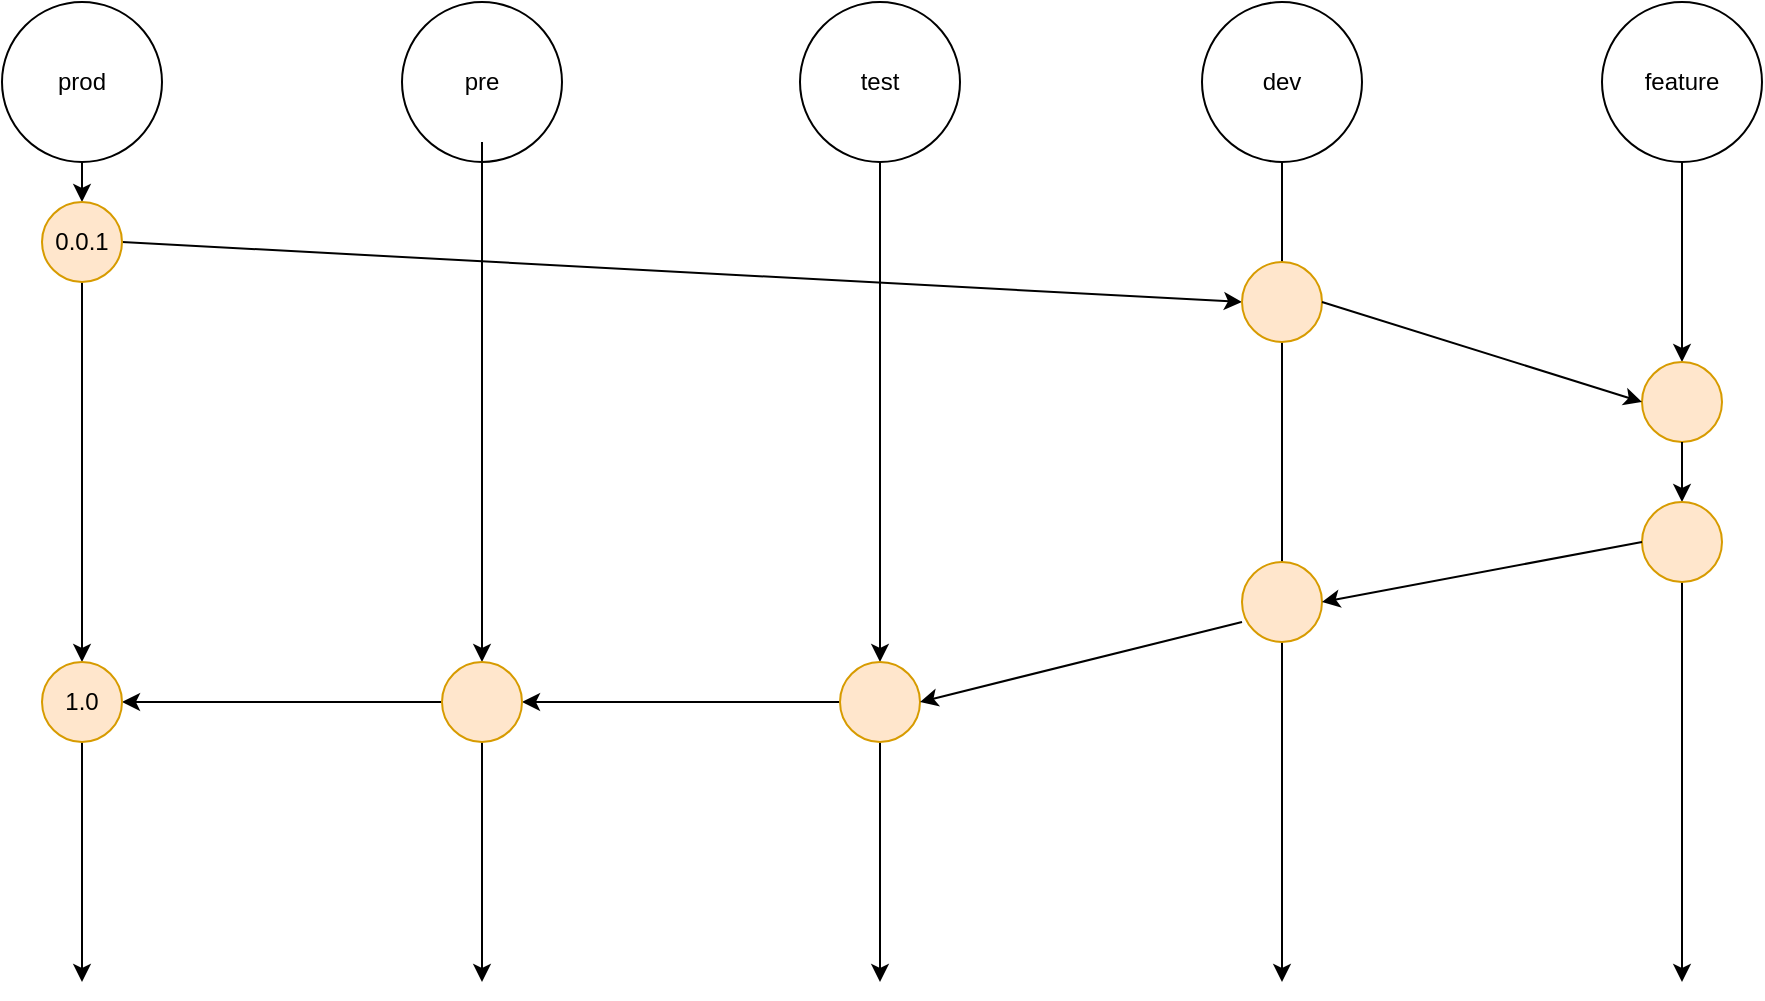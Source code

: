 <mxfile version="21.1.5" type="github">
  <diagram id="_GadSQbouHRodcmlRREv" name="第 1 页">
    <mxGraphModel dx="954" dy="527" grid="1" gridSize="10" guides="1" tooltips="1" connect="1" arrows="1" fold="1" page="1" pageScale="1" pageWidth="827" pageHeight="1169" math="0" shadow="0">
      <root>
        <mxCell id="0" />
        <mxCell id="1" parent="0" />
        <mxCell id="BNpk1UqfVK1sTig8jKpM-4" style="edgeStyle=orthogonalEdgeStyle;rounded=0;orthogonalLoop=1;jettySize=auto;html=1;exitX=1;exitY=0.5;exitDx=0;exitDy=0;exitPerimeter=0;entryX=0;entryY=0.5;entryDx=0;entryDy=0;" parent="1" edge="1">
          <mxGeometry relative="1" as="geometry">
            <mxPoint x="130" y="320" as="sourcePoint" />
          </mxGeometry>
        </mxCell>
        <mxCell id="BNpk1UqfVK1sTig8jKpM-5" style="edgeStyle=orthogonalEdgeStyle;rounded=0;orthogonalLoop=1;jettySize=auto;html=1;exitX=1;exitY=0.5;exitDx=0;exitDy=0;entryX=0;entryY=0.5;entryDx=0;entryDy=0;entryPerimeter=0;" parent="1" edge="1">
          <mxGeometry relative="1" as="geometry">
            <mxPoint x="290" y="320" as="sourcePoint" />
          </mxGeometry>
        </mxCell>
        <mxCell id="BNpk1UqfVK1sTig8jKpM-7" style="edgeStyle=orthogonalEdgeStyle;rounded=0;orthogonalLoop=1;jettySize=auto;html=1;exitX=1;exitY=0.5;exitDx=0;exitDy=0;exitPerimeter=0;" parent="1" edge="1">
          <mxGeometry relative="1" as="geometry">
            <mxPoint x="464" y="320" as="sourcePoint" />
          </mxGeometry>
        </mxCell>
        <mxCell id="BNpk1UqfVK1sTig8jKpM-8" value="Y" style="edgeLabel;html=1;align=center;verticalAlign=middle;resizable=0;points=[];" parent="BNpk1UqfVK1sTig8jKpM-7" vertex="1" connectable="0">
          <mxGeometry x="-0.079" y="-1" relative="1" as="geometry">
            <mxPoint as="offset" />
          </mxGeometry>
        </mxCell>
        <mxCell id="BZrz-Ed-qIsIVBLd-lZq-1" value="" style="endArrow=classic;html=1;rounded=0;" parent="1" edge="1" source="5hoD9FHaFW0HL2L04lyo-30">
          <mxGeometry width="50" height="50" relative="1" as="geometry">
            <mxPoint x="120" y="80" as="sourcePoint" />
            <mxPoint x="120" y="500" as="targetPoint" />
          </mxGeometry>
        </mxCell>
        <mxCell id="5hoD9FHaFW0HL2L04lyo-1" value="prod" style="ellipse;whiteSpace=wrap;html=1;aspect=fixed;" vertex="1" parent="1">
          <mxGeometry x="80" y="10" width="80" height="80" as="geometry" />
        </mxCell>
        <mxCell id="5hoD9FHaFW0HL2L04lyo-2" value="" style="endArrow=classic;html=1;rounded=0;" edge="1" parent="1" source="5hoD9FHaFW0HL2L04lyo-27">
          <mxGeometry width="50" height="50" relative="1" as="geometry">
            <mxPoint x="320" y="80" as="sourcePoint" />
            <mxPoint x="320" y="500" as="targetPoint" />
          </mxGeometry>
        </mxCell>
        <mxCell id="5hoD9FHaFW0HL2L04lyo-3" value="pre" style="ellipse;whiteSpace=wrap;html=1;aspect=fixed;" vertex="1" parent="1">
          <mxGeometry x="280" y="10" width="80" height="80" as="geometry" />
        </mxCell>
        <mxCell id="5hoD9FHaFW0HL2L04lyo-4" value="" style="endArrow=classic;html=1;rounded=0;" edge="1" parent="1" source="5hoD9FHaFW0HL2L04lyo-24">
          <mxGeometry width="50" height="50" relative="1" as="geometry">
            <mxPoint x="519" y="80" as="sourcePoint" />
            <mxPoint x="519" y="500" as="targetPoint" />
          </mxGeometry>
        </mxCell>
        <mxCell id="5hoD9FHaFW0HL2L04lyo-5" value="test" style="ellipse;whiteSpace=wrap;html=1;aspect=fixed;" vertex="1" parent="1">
          <mxGeometry x="479" y="10" width="80" height="80" as="geometry" />
        </mxCell>
        <mxCell id="5hoD9FHaFW0HL2L04lyo-6" value="" style="endArrow=classic;html=1;rounded=0;" edge="1" parent="1">
          <mxGeometry width="50" height="50" relative="1" as="geometry">
            <mxPoint x="720" y="80" as="sourcePoint" />
            <mxPoint x="720" y="500" as="targetPoint" />
          </mxGeometry>
        </mxCell>
        <mxCell id="5hoD9FHaFW0HL2L04lyo-7" value="dev" style="ellipse;whiteSpace=wrap;html=1;aspect=fixed;" vertex="1" parent="1">
          <mxGeometry x="680" y="10" width="80" height="80" as="geometry" />
        </mxCell>
        <mxCell id="5hoD9FHaFW0HL2L04lyo-8" value="" style="endArrow=classic;html=1;rounded=0;" edge="1" parent="1" source="5hoD9FHaFW0HL2L04lyo-20">
          <mxGeometry width="50" height="50" relative="1" as="geometry">
            <mxPoint x="920" y="80" as="sourcePoint" />
            <mxPoint x="920" y="500" as="targetPoint" />
          </mxGeometry>
        </mxCell>
        <mxCell id="5hoD9FHaFW0HL2L04lyo-9" value="feature" style="ellipse;whiteSpace=wrap;html=1;aspect=fixed;" vertex="1" parent="1">
          <mxGeometry x="880" y="10" width="80" height="80" as="geometry" />
        </mxCell>
        <mxCell id="5hoD9FHaFW0HL2L04lyo-12" value="" style="endArrow=classic;html=1;rounded=0;entryX=0;entryY=0.5;entryDx=0;entryDy=0;exitX=1;exitY=0.5;exitDx=0;exitDy=0;" edge="1" parent="1" source="5hoD9FHaFW0HL2L04lyo-33" target="5hoD9FHaFW0HL2L04lyo-14">
          <mxGeometry width="50" height="50" relative="1" as="geometry">
            <mxPoint x="160" y="130" as="sourcePoint" />
            <mxPoint x="680" y="160" as="targetPoint" />
          </mxGeometry>
        </mxCell>
        <mxCell id="5hoD9FHaFW0HL2L04lyo-14" value="" style="ellipse;whiteSpace=wrap;html=1;aspect=fixed;fillStyle=solid;fillColor=#ffe6cc;strokeColor=#d79b00;" vertex="1" parent="1">
          <mxGeometry x="700" y="140" width="40" height="40" as="geometry" />
        </mxCell>
        <mxCell id="5hoD9FHaFW0HL2L04lyo-18" value="" style="endArrow=classic;html=1;rounded=0;exitX=0.5;exitY=1;exitDx=0;exitDy=0;" edge="1" parent="1" source="5hoD9FHaFW0HL2L04lyo-9" target="5hoD9FHaFW0HL2L04lyo-17">
          <mxGeometry width="50" height="50" relative="1" as="geometry">
            <mxPoint x="920" y="100" as="sourcePoint" />
            <mxPoint x="920" y="500" as="targetPoint" />
          </mxGeometry>
        </mxCell>
        <mxCell id="5hoD9FHaFW0HL2L04lyo-17" value="" style="ellipse;whiteSpace=wrap;html=1;aspect=fixed;fillStyle=solid;fillColor=#ffe6cc;strokeColor=#d79b00;" vertex="1" parent="1">
          <mxGeometry x="900" y="190" width="40" height="40" as="geometry" />
        </mxCell>
        <mxCell id="5hoD9FHaFW0HL2L04lyo-19" value="" style="endArrow=classic;html=1;rounded=0;entryX=0;entryY=0.5;entryDx=0;entryDy=0;" edge="1" parent="1" target="5hoD9FHaFW0HL2L04lyo-17">
          <mxGeometry width="50" height="50" relative="1" as="geometry">
            <mxPoint x="740" y="160" as="sourcePoint" />
            <mxPoint x="790" y="110" as="targetPoint" />
          </mxGeometry>
        </mxCell>
        <mxCell id="5hoD9FHaFW0HL2L04lyo-21" value="" style="endArrow=classic;html=1;rounded=0;" edge="1" parent="1" source="5hoD9FHaFW0HL2L04lyo-17" target="5hoD9FHaFW0HL2L04lyo-20">
          <mxGeometry width="50" height="50" relative="1" as="geometry">
            <mxPoint x="920" y="230" as="sourcePoint" />
            <mxPoint x="920" y="500" as="targetPoint" />
          </mxGeometry>
        </mxCell>
        <mxCell id="5hoD9FHaFW0HL2L04lyo-20" value="" style="ellipse;whiteSpace=wrap;html=1;aspect=fixed;fillStyle=solid;fillColor=#ffe6cc;strokeColor=#d79b00;" vertex="1" parent="1">
          <mxGeometry x="900" y="260" width="40" height="40" as="geometry" />
        </mxCell>
        <mxCell id="5hoD9FHaFW0HL2L04lyo-22" value="" style="ellipse;whiteSpace=wrap;html=1;aspect=fixed;fillStyle=solid;fillColor=#ffe6cc;strokeColor=#d79b00;" vertex="1" parent="1">
          <mxGeometry x="700" y="290" width="40" height="40" as="geometry" />
        </mxCell>
        <mxCell id="5hoD9FHaFW0HL2L04lyo-23" value="" style="endArrow=classic;html=1;rounded=0;exitX=0;exitY=0.5;exitDx=0;exitDy=0;entryX=1;entryY=0.5;entryDx=0;entryDy=0;" edge="1" parent="1" source="5hoD9FHaFW0HL2L04lyo-20" target="5hoD9FHaFW0HL2L04lyo-22">
          <mxGeometry width="50" height="50" relative="1" as="geometry">
            <mxPoint x="820" y="330" as="sourcePoint" />
            <mxPoint x="770" y="390" as="targetPoint" />
          </mxGeometry>
        </mxCell>
        <mxCell id="5hoD9FHaFW0HL2L04lyo-25" value="" style="endArrow=classic;html=1;rounded=0;exitX=0.5;exitY=1;exitDx=0;exitDy=0;" edge="1" parent="1" source="5hoD9FHaFW0HL2L04lyo-5" target="5hoD9FHaFW0HL2L04lyo-24">
          <mxGeometry width="50" height="50" relative="1" as="geometry">
            <mxPoint x="520" y="100" as="sourcePoint" />
            <mxPoint x="519" y="500" as="targetPoint" />
          </mxGeometry>
        </mxCell>
        <mxCell id="5hoD9FHaFW0HL2L04lyo-28" value="" style="edgeStyle=orthogonalEdgeStyle;rounded=0;orthogonalLoop=1;jettySize=auto;html=1;" edge="1" parent="1" source="5hoD9FHaFW0HL2L04lyo-24" target="5hoD9FHaFW0HL2L04lyo-27">
          <mxGeometry relative="1" as="geometry" />
        </mxCell>
        <mxCell id="5hoD9FHaFW0HL2L04lyo-24" value="" style="ellipse;whiteSpace=wrap;html=1;aspect=fixed;fillStyle=solid;fillColor=#ffe6cc;strokeColor=#d79b00;" vertex="1" parent="1">
          <mxGeometry x="499" y="340" width="40" height="40" as="geometry" />
        </mxCell>
        <mxCell id="5hoD9FHaFW0HL2L04lyo-26" value="" style="endArrow=classic;html=1;rounded=0;entryX=1;entryY=0.5;entryDx=0;entryDy=0;" edge="1" parent="1" target="5hoD9FHaFW0HL2L04lyo-24">
          <mxGeometry width="50" height="50" relative="1" as="geometry">
            <mxPoint x="700" y="320" as="sourcePoint" />
            <mxPoint x="750" y="270" as="targetPoint" />
          </mxGeometry>
        </mxCell>
        <mxCell id="5hoD9FHaFW0HL2L04lyo-29" value="" style="endArrow=classic;html=1;rounded=0;" edge="1" parent="1" target="5hoD9FHaFW0HL2L04lyo-27">
          <mxGeometry width="50" height="50" relative="1" as="geometry">
            <mxPoint x="320" y="80" as="sourcePoint" />
            <mxPoint x="320" y="500" as="targetPoint" />
          </mxGeometry>
        </mxCell>
        <mxCell id="5hoD9FHaFW0HL2L04lyo-31" value="" style="edgeStyle=orthogonalEdgeStyle;rounded=0;orthogonalLoop=1;jettySize=auto;html=1;" edge="1" parent="1" source="5hoD9FHaFW0HL2L04lyo-27" target="5hoD9FHaFW0HL2L04lyo-30">
          <mxGeometry relative="1" as="geometry" />
        </mxCell>
        <mxCell id="5hoD9FHaFW0HL2L04lyo-27" value="" style="ellipse;whiteSpace=wrap;html=1;aspect=fixed;fillStyle=solid;fillColor=#ffe6cc;strokeColor=#d79b00;" vertex="1" parent="1">
          <mxGeometry x="300" y="340" width="40" height="40" as="geometry" />
        </mxCell>
        <mxCell id="5hoD9FHaFW0HL2L04lyo-32" value="" style="endArrow=classic;html=1;rounded=0;" edge="1" parent="1" source="5hoD9FHaFW0HL2L04lyo-33" target="5hoD9FHaFW0HL2L04lyo-30">
          <mxGeometry width="50" height="50" relative="1" as="geometry">
            <mxPoint x="120" y="80" as="sourcePoint" />
            <mxPoint x="120" y="500" as="targetPoint" />
          </mxGeometry>
        </mxCell>
        <mxCell id="5hoD9FHaFW0HL2L04lyo-30" value="1.0" style="ellipse;whiteSpace=wrap;html=1;aspect=fixed;fillStyle=solid;fillColor=#ffe6cc;strokeColor=#d79b00;" vertex="1" parent="1">
          <mxGeometry x="100" y="340" width="40" height="40" as="geometry" />
        </mxCell>
        <mxCell id="5hoD9FHaFW0HL2L04lyo-34" value="" style="endArrow=classic;html=1;rounded=0;" edge="1" parent="1" target="5hoD9FHaFW0HL2L04lyo-33">
          <mxGeometry width="50" height="50" relative="1" as="geometry">
            <mxPoint x="120" y="90" as="sourcePoint" />
            <mxPoint x="120" y="340" as="targetPoint" />
          </mxGeometry>
        </mxCell>
        <mxCell id="5hoD9FHaFW0HL2L04lyo-33" value="0.0.1" style="ellipse;whiteSpace=wrap;html=1;aspect=fixed;fillStyle=solid;fillColor=#ffe6cc;strokeColor=#d79b00;" vertex="1" parent="1">
          <mxGeometry x="100" y="110" width="40" height="40" as="geometry" />
        </mxCell>
      </root>
    </mxGraphModel>
  </diagram>
</mxfile>
